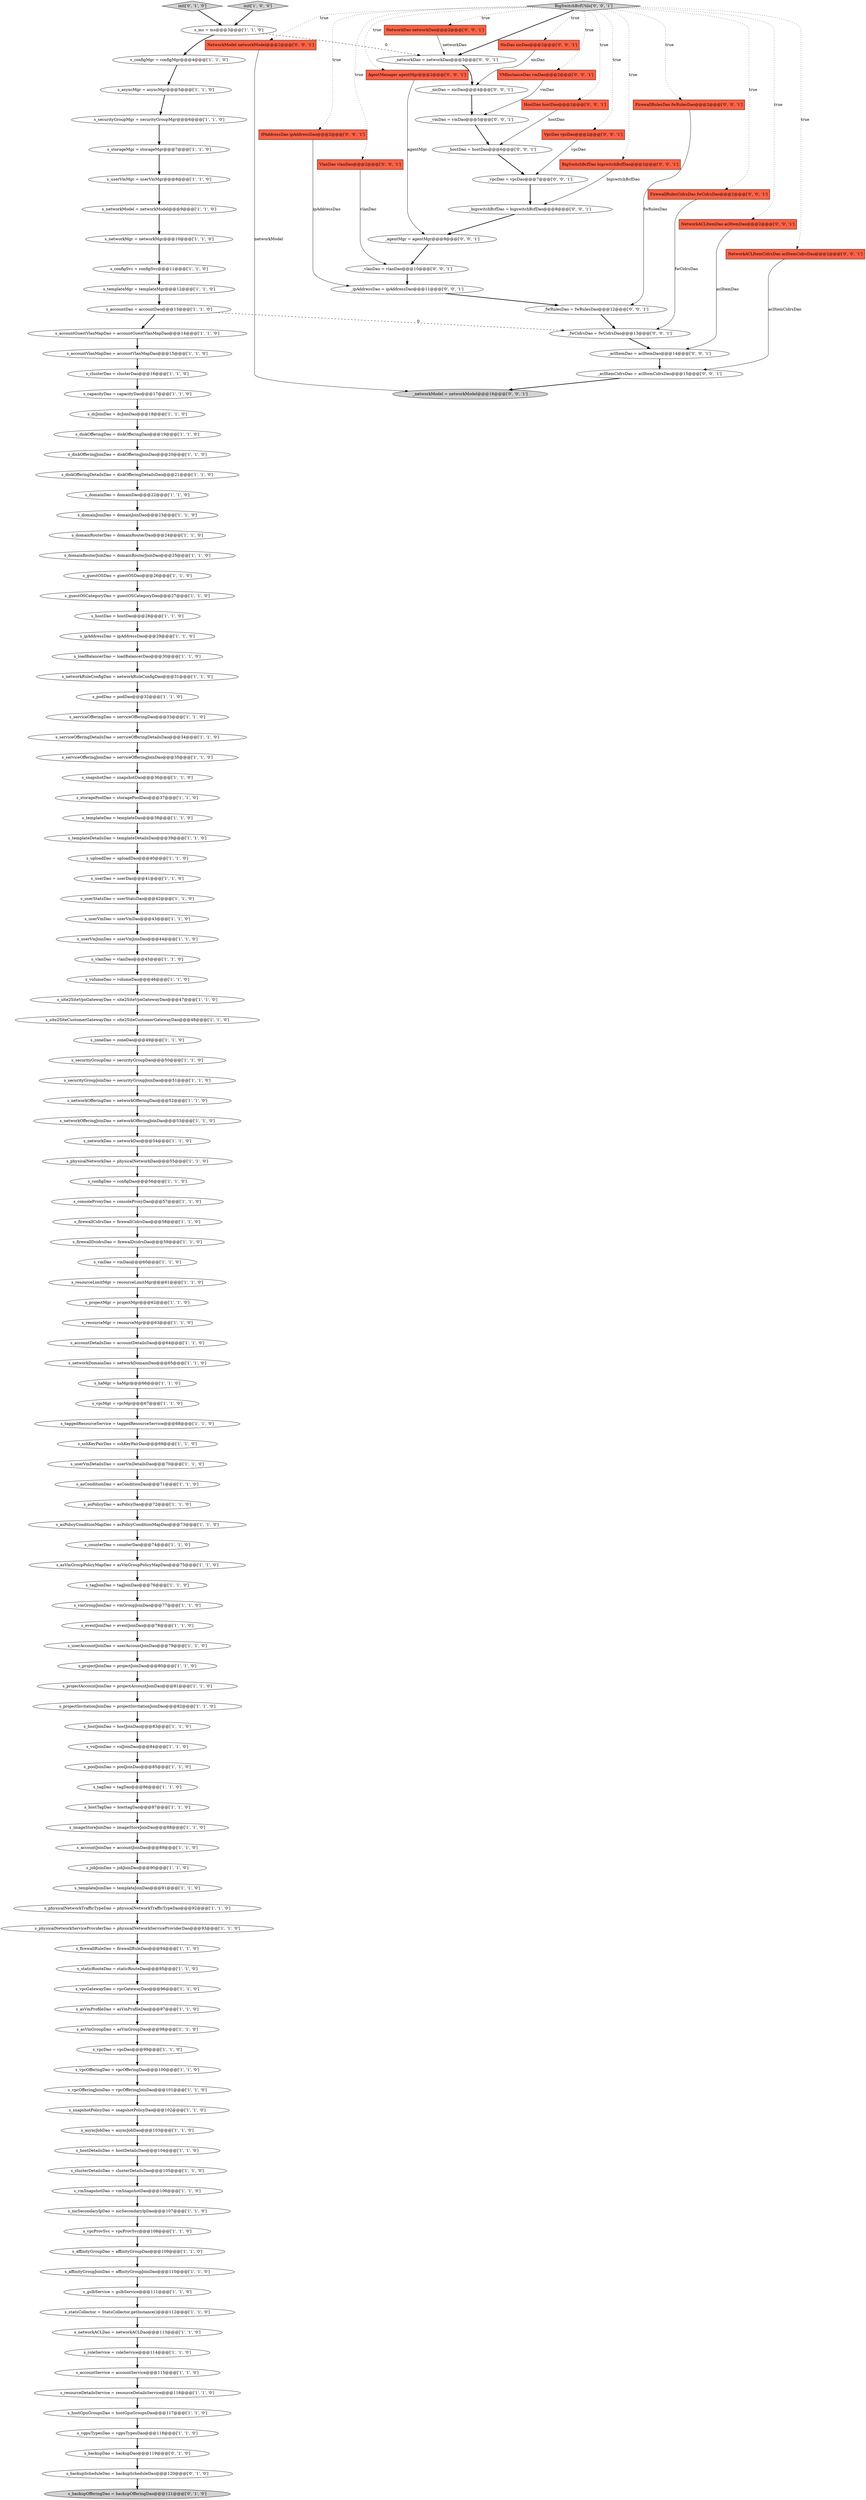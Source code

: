 digraph {
69 [style = filled, label = "s_resourceLimitMgr = resourceLimitMgr@@@61@@@['1', '1', '0']", fillcolor = white, shape = ellipse image = "AAA0AAABBB1BBB"];
97 [style = filled, label = "s_resourceMgr = resourceMgr@@@63@@@['1', '1', '0']", fillcolor = white, shape = ellipse image = "AAA0AAABBB1BBB"];
114 [style = filled, label = "s_userVmJoinDao = userVmJoinDao@@@44@@@['1', '1', '0']", fillcolor = white, shape = ellipse image = "AAA0AAABBB1BBB"];
58 [style = filled, label = "s_roleService = roleService@@@114@@@['1', '1', '0']", fillcolor = white, shape = ellipse image = "AAA0AAABBB1BBB"];
67 [style = filled, label = "s_clusterDetailsDao = clusterDetailsDao@@@105@@@['1', '1', '0']", fillcolor = white, shape = ellipse image = "AAA0AAABBB1BBB"];
11 [style = filled, label = "s_templateDao = templateDao@@@38@@@['1', '1', '0']", fillcolor = white, shape = ellipse image = "AAA0AAABBB1BBB"];
29 [style = filled, label = "s_diskOfferingDetailsDao = diskOfferingDetailsDao@@@21@@@['1', '1', '0']", fillcolor = white, shape = ellipse image = "AAA0AAABBB1BBB"];
81 [style = filled, label = "s_physicalNetworkServiceProviderDao = physicalNetworkServiceProviderDao@@@93@@@['1', '1', '0']", fillcolor = white, shape = ellipse image = "AAA0AAABBB1BBB"];
68 [style = filled, label = "s_firewallRuleDao = firewallRuleDao@@@94@@@['1', '1', '0']", fillcolor = white, shape = ellipse image = "AAA0AAABBB1BBB"];
139 [style = filled, label = "NetworkModel networkModel@@@2@@@['0', '0', '1']", fillcolor = tomato, shape = box image = "AAA0AAABBB3BBB"];
19 [style = filled, label = "s_vmDao = vmDao@@@60@@@['1', '1', '0']", fillcolor = white, shape = ellipse image = "AAA0AAABBB1BBB"];
50 [style = filled, label = "s_eventJoinDao = eventJoinDao@@@78@@@['1', '1', '0']", fillcolor = white, shape = ellipse image = "AAA0AAABBB1BBB"];
132 [style = filled, label = "_networkModel = networkModel@@@16@@@['0', '0', '1']", fillcolor = lightgray, shape = ellipse image = "AAA0AAABBB3BBB"];
134 [style = filled, label = "AgentManager agentMgr@@@2@@@['0', '0', '1']", fillcolor = tomato, shape = box image = "AAA0AAABBB3BBB"];
77 [style = filled, label = "s_userVmDetailsDao = userVmDetailsDao@@@70@@@['1', '1', '0']", fillcolor = white, shape = ellipse image = "AAA0AAABBB1BBB"];
79 [style = filled, label = "s_hostDao = hostDao@@@28@@@['1', '1', '0']", fillcolor = white, shape = ellipse image = "AAA0AAABBB1BBB"];
33 [style = filled, label = "s_templateMgr = templateMgr@@@12@@@['1', '1', '0']", fillcolor = white, shape = ellipse image = "AAA0AAABBB1BBB"];
25 [style = filled, label = "s_networkACLDao = networkACLDao@@@113@@@['1', '1', '0']", fillcolor = white, shape = ellipse image = "AAA0AAABBB1BBB"];
9 [style = filled, label = "s_firewallCidrsDao = firewallCidrsDao@@@58@@@['1', '1', '0']", fillcolor = white, shape = ellipse image = "AAA0AAABBB1BBB"];
74 [style = filled, label = "s_ipAddressDao = ipAddressDao@@@29@@@['1', '1', '0']", fillcolor = white, shape = ellipse image = "AAA0AAABBB1BBB"];
113 [style = filled, label = "s_podDao = podDao@@@32@@@['1', '1', '0']", fillcolor = white, shape = ellipse image = "AAA0AAABBB1BBB"];
119 [style = filled, label = "init['0', '1', '0']", fillcolor = lightgray, shape = diamond image = "AAA0AAABBB2BBB"];
124 [style = filled, label = "NetworkDao networkDao@@@2@@@['0', '0', '1']", fillcolor = tomato, shape = box image = "AAA0AAABBB3BBB"];
34 [style = filled, label = "s_accountDao = accountDao@@@13@@@['1', '1', '0']", fillcolor = white, shape = ellipse image = "AAA0AAABBB1BBB"];
122 [style = filled, label = "_nicDao = nicDao@@@4@@@['0', '0', '1']", fillcolor = white, shape = ellipse image = "AAA0AAABBB3BBB"];
24 [style = filled, label = "s_asPolicyDao = asPolicyDao@@@72@@@['1', '1', '0']", fillcolor = white, shape = ellipse image = "AAA0AAABBB1BBB"];
4 [style = filled, label = "s_vpcGatewayDao = vpcGatewayDao@@@96@@@['1', '1', '0']", fillcolor = white, shape = ellipse image = "AAA0AAABBB1BBB"];
41 [style = filled, label = "s_jobJoinDao = jobJoinDao@@@90@@@['1', '1', '0']", fillcolor = white, shape = ellipse image = "AAA0AAABBB1BBB"];
84 [style = filled, label = "s_accountVlanMapDao = accountVlanMapDao@@@15@@@['1', '1', '0']", fillcolor = white, shape = ellipse image = "AAA0AAABBB1BBB"];
109 [style = filled, label = "s_domainJoinDao = domainJoinDao@@@23@@@['1', '1', '0']", fillcolor = white, shape = ellipse image = "AAA0AAABBB1BBB"];
146 [style = filled, label = "VlanDao vlanDao@@@2@@@['0', '0', '1']", fillcolor = tomato, shape = box image = "AAA0AAABBB3BBB"];
137 [style = filled, label = "_ipAddressDao = ipAddressDao@@@11@@@['0', '0', '1']", fillcolor = white, shape = ellipse image = "AAA0AAABBB3BBB"];
65 [style = filled, label = "s_domainRouterJoinDao = domainRouterJoinDao@@@25@@@['1', '1', '0']", fillcolor = white, shape = ellipse image = "AAA0AAABBB1BBB"];
42 [style = filled, label = "s_poolJoinDao = poolJoinDao@@@85@@@['1', '1', '0']", fillcolor = white, shape = ellipse image = "AAA0AAABBB1BBB"];
71 [style = filled, label = "s_networkDao = networkDao@@@54@@@['1', '1', '0']", fillcolor = white, shape = ellipse image = "AAA0AAABBB1BBB"];
98 [style = filled, label = "s_haMgr = haMgr@@@66@@@['1', '1', '0']", fillcolor = white, shape = ellipse image = "AAA0AAABBB1BBB"];
87 [style = filled, label = "s_dcJoinDao = dcJoinDao@@@18@@@['1', '1', '0']", fillcolor = white, shape = ellipse image = "AAA0AAABBB1BBB"];
133 [style = filled, label = "_fwRulesDao = fwRulesDao@@@12@@@['0', '0', '1']", fillcolor = white, shape = ellipse image = "AAA0AAABBB3BBB"];
12 [style = filled, label = "s_resourceDetailsService = resourceDetailsService@@@116@@@['1', '1', '0']", fillcolor = white, shape = ellipse image = "AAA0AAABBB1BBB"];
22 [style = filled, label = "s_templateDetailsDao = templateDetailsDao@@@39@@@['1', '1', '0']", fillcolor = white, shape = ellipse image = "AAA0AAABBB1BBB"];
121 [style = filled, label = "_aclItemDao = aclItemDao@@@14@@@['0', '0', '1']", fillcolor = white, shape = ellipse image = "AAA0AAABBB3BBB"];
141 [style = filled, label = "_hostDao = hostDao@@@6@@@['0', '0', '1']", fillcolor = white, shape = ellipse image = "AAA0AAABBB3BBB"];
55 [style = filled, label = "s_vpcMgr = vpcMgr@@@67@@@['1', '1', '0']", fillcolor = white, shape = ellipse image = "AAA0AAABBB1BBB"];
60 [style = filled, label = "s_ms = ms@@@3@@@['1', '1', '0']", fillcolor = white, shape = ellipse image = "AAA0AAABBB1BBB"];
94 [style = filled, label = "s_projectInvitationJoinDao = projectInvitationJoinDao@@@82@@@['1', '1', '0']", fillcolor = white, shape = ellipse image = "AAA0AAABBB1BBB"];
102 [style = filled, label = "s_hostJoinDao = hostJoinDao@@@83@@@['1', '1', '0']", fillcolor = white, shape = ellipse image = "AAA0AAABBB1BBB"];
135 [style = filled, label = "FirewallRulesCidrsDao fwCidrsDao@@@2@@@['0', '0', '1']", fillcolor = tomato, shape = box image = "AAA0AAABBB3BBB"];
32 [style = filled, label = "s_accountService = accountService@@@115@@@['1', '1', '0']", fillcolor = white, shape = ellipse image = "AAA0AAABBB1BBB"];
106 [style = filled, label = "s_hostDetailsDao = hostDetailsDao@@@104@@@['1', '1', '0']", fillcolor = white, shape = ellipse image = "AAA0AAABBB1BBB"];
143 [style = filled, label = "_vmDao = vmDao@@@5@@@['0', '0', '1']", fillcolor = white, shape = ellipse image = "AAA0AAABBB3BBB"];
78 [style = filled, label = "s_zoneDao = zoneDao@@@49@@@['1', '1', '0']", fillcolor = white, shape = ellipse image = "AAA0AAABBB1BBB"];
88 [style = filled, label = "s_vmSnapshotDao = vmSnapshotDao@@@106@@@['1', '1', '0']", fillcolor = white, shape = ellipse image = "AAA0AAABBB1BBB"];
44 [style = filled, label = "s_asyncMgr = asyncMgr@@@5@@@['1', '1', '0']", fillcolor = white, shape = ellipse image = "AAA0AAABBB1BBB"];
61 [style = filled, label = "s_loadBalancerDao = loadBalancerDao@@@30@@@['1', '1', '0']", fillcolor = white, shape = ellipse image = "AAA0AAABBB1BBB"];
73 [style = filled, label = "s_projectJoinDao = projectJoinDao@@@80@@@['1', '1', '0']", fillcolor = white, shape = ellipse image = "AAA0AAABBB1BBB"];
13 [style = filled, label = "s_domainRouterDao = domainRouterDao@@@24@@@['1', '1', '0']", fillcolor = white, shape = ellipse image = "AAA0AAABBB1BBB"];
15 [style = filled, label = "s_statsCollector = StatsCollector.getInstance()@@@112@@@['1', '1', '0']", fillcolor = white, shape = ellipse image = "AAA0AAABBB1BBB"];
59 [style = filled, label = "s_snapshotPolicyDao = snapshotPolicyDao@@@102@@@['1', '1', '0']", fillcolor = white, shape = ellipse image = "AAA0AAABBB1BBB"];
45 [style = filled, label = "s_snapshotDao = snapshotDao@@@36@@@['1', '1', '0']", fillcolor = white, shape = ellipse image = "AAA0AAABBB1BBB"];
2 [style = filled, label = "s_capacityDao = capacityDao@@@17@@@['1', '1', '0']", fillcolor = white, shape = ellipse image = "AAA0AAABBB1BBB"];
70 [style = filled, label = "s_uploadDao = uploadDao@@@40@@@['1', '1', '0']", fillcolor = white, shape = ellipse image = "AAA0AAABBB1BBB"];
91 [style = filled, label = "s_affinityGroupDao = affinityGroupDao@@@109@@@['1', '1', '0']", fillcolor = white, shape = ellipse image = "AAA0AAABBB1BBB"];
10 [style = filled, label = "s_vlanDao = vlanDao@@@45@@@['1', '1', '0']", fillcolor = white, shape = ellipse image = "AAA0AAABBB1BBB"];
1 [style = filled, label = "s_physicalNetworkTrafficTypeDao = physicalNetworkTrafficTypeDao@@@92@@@['1', '1', '0']", fillcolor = white, shape = ellipse image = "AAA0AAABBB1BBB"];
75 [style = filled, label = "s_consoleProxyDao = consoleProxyDao@@@57@@@['1', '1', '0']", fillcolor = white, shape = ellipse image = "AAA0AAABBB1BBB"];
28 [style = filled, label = "s_userAccountJoinDao = userAccountJoinDao@@@79@@@['1', '1', '0']", fillcolor = white, shape = ellipse image = "AAA0AAABBB1BBB"];
7 [style = filled, label = "s_asPolicyConditionMapDao = asPolicyConditionMapDao@@@73@@@['1', '1', '0']", fillcolor = white, shape = ellipse image = "AAA0AAABBB1BBB"];
123 [style = filled, label = "_agentMgr = agentMgr@@@9@@@['0', '0', '1']", fillcolor = white, shape = ellipse image = "AAA0AAABBB3BBB"];
103 [style = filled, label = "s_clusterDao = clusterDao@@@16@@@['1', '1', '0']", fillcolor = white, shape = ellipse image = "AAA0AAABBB1BBB"];
52 [style = filled, label = "s_securityGroupJoinDao = securityGroupJoinDao@@@51@@@['1', '1', '0']", fillcolor = white, shape = ellipse image = "AAA0AAABBB1BBB"];
43 [style = filled, label = "s_vmGroupJoinDao = vmGroupJoinDao@@@77@@@['1', '1', '0']", fillcolor = white, shape = ellipse image = "AAA0AAABBB1BBB"];
66 [style = filled, label = "s_networkMgr = networkMgr@@@10@@@['1', '1', '0']", fillcolor = white, shape = ellipse image = "AAA0AAABBB1BBB"];
93 [style = filled, label = "s_templateJoinDao = templateJoinDao@@@91@@@['1', '1', '0']", fillcolor = white, shape = ellipse image = "AAA0AAABBB1BBB"];
85 [style = filled, label = "s_counterDao = counterDao@@@74@@@['1', '1', '0']", fillcolor = white, shape = ellipse image = "AAA0AAABBB1BBB"];
17 [style = filled, label = "s_configMgr = configMgr@@@4@@@['1', '1', '0']", fillcolor = white, shape = ellipse image = "AAA0AAABBB1BBB"];
144 [style = filled, label = "VpcDao vpcDao@@@2@@@['0', '0', '1']", fillcolor = tomato, shape = box image = "AAA0AAABBB3BBB"];
116 [style = filled, label = "s_site2SiteVpnGatewayDao = site2SiteVpnGatewayDao@@@47@@@['1', '1', '0']", fillcolor = white, shape = ellipse image = "AAA0AAABBB1BBB"];
104 [style = filled, label = "s_affinityGroupJoinDao = affinityGroupJoinDao@@@110@@@['1', '1', '0']", fillcolor = white, shape = ellipse image = "AAA0AAABBB1BBB"];
100 [style = filled, label = "s_serviceOfferingJoinDao = serviceOfferingJoinDao@@@35@@@['1', '1', '0']", fillcolor = white, shape = ellipse image = "AAA0AAABBB1BBB"];
54 [style = filled, label = "s_firewallDcidrsDao = firewalDcidrsDao@@@59@@@['1', '1', '0']", fillcolor = white, shape = ellipse image = "AAA0AAABBB1BBB"];
99 [style = filled, label = "s_vgpuTypesDao = vgpuTypesDao@@@118@@@['1', '1', '0']", fillcolor = white, shape = ellipse image = "AAA0AAABBB1BBB"];
6 [style = filled, label = "s_hostTagDao = hosttagDao@@@87@@@['1', '1', '0']", fillcolor = white, shape = ellipse image = "AAA0AAABBB1BBB"];
92 [style = filled, label = "s_asVmGroupPolicyMapDao = asVmGroupPolicyMapDao@@@75@@@['1', '1', '0']", fillcolor = white, shape = ellipse image = "AAA0AAABBB1BBB"];
57 [style = filled, label = "s_vpcProvSvc = vpcProvSvc@@@108@@@['1', '1', '0']", fillcolor = white, shape = ellipse image = "AAA0AAABBB1BBB"];
130 [style = filled, label = "_vpcDao = vpcDao@@@7@@@['0', '0', '1']", fillcolor = white, shape = ellipse image = "AAA0AAABBB3BBB"];
80 [style = filled, label = "s_networkDomainDao = networkDomainDao@@@65@@@['1', '1', '0']", fillcolor = white, shape = ellipse image = "AAA0AAABBB1BBB"];
39 [style = filled, label = "s_userDao = userDao@@@41@@@['1', '1', '0']", fillcolor = white, shape = ellipse image = "AAA0AAABBB1BBB"];
111 [style = filled, label = "s_asVmGroupDao = asVmGroupDao@@@98@@@['1', '1', '0']", fillcolor = white, shape = ellipse image = "AAA0AAABBB1BBB"];
148 [style = filled, label = "IPAddressDao ipAddressDao@@@2@@@['0', '0', '1']", fillcolor = tomato, shape = box image = "AAA0AAABBB3BBB"];
107 [style = filled, label = "s_userVmMgr = userVmMgr@@@8@@@['1', '1', '0']", fillcolor = white, shape = ellipse image = "AAA0AAABBB1BBB"];
30 [style = filled, label = "s_networkOfferingJoinDao = networkOfferingJoinDao@@@53@@@['1', '1', '0']", fillcolor = white, shape = ellipse image = "AAA0AAABBB1BBB"];
83 [style = filled, label = "s_imageStoreJoinDao = imageStoreJoinDao@@@88@@@['1', '1', '0']", fillcolor = white, shape = ellipse image = "AAA0AAABBB1BBB"];
142 [style = filled, label = "_bigswitchBcfDao = bigswitchBcfDao@@@8@@@['0', '0', '1']", fillcolor = white, shape = ellipse image = "AAA0AAABBB3BBB"];
8 [style = filled, label = "s_volJoinDao = volJoinDao@@@84@@@['1', '1', '0']", fillcolor = white, shape = ellipse image = "AAA0AAABBB1BBB"];
90 [style = filled, label = "s_asyncJobDao = asyncJobDao@@@103@@@['1', '1', '0']", fillcolor = white, shape = ellipse image = "AAA0AAABBB1BBB"];
63 [style = filled, label = "s_networkOfferingDao = networkOfferingDao@@@52@@@['1', '1', '0']", fillcolor = white, shape = ellipse image = "AAA0AAABBB1BBB"];
108 [style = filled, label = "s_userVmDao = userVmDao@@@43@@@['1', '1', '0']", fillcolor = white, shape = ellipse image = "AAA0AAABBB1BBB"];
96 [style = filled, label = "s_accountDetailsDao = accountDetailsDao@@@64@@@['1', '1', '0']", fillcolor = white, shape = ellipse image = "AAA0AAABBB1BBB"];
125 [style = filled, label = "_aclItemCidrsDao = aclItemCidrsDao@@@15@@@['0', '0', '1']", fillcolor = white, shape = ellipse image = "AAA0AAABBB3BBB"];
131 [style = filled, label = "_vlanDao = vlanDao@@@10@@@['0', '0', '1']", fillcolor = white, shape = ellipse image = "AAA0AAABBB3BBB"];
145 [style = filled, label = "BigSwitchBcfDao bigswitchBcfDao@@@2@@@['0', '0', '1']", fillcolor = tomato, shape = box image = "AAA0AAABBB3BBB"];
37 [style = filled, label = "s_gslbService = gslbService@@@111@@@['1', '1', '0']", fillcolor = white, shape = ellipse image = "AAA0AAABBB1BBB"];
56 [style = filled, label = "s_networkModel = networkModel@@@9@@@['1', '1', '0']", fillcolor = white, shape = ellipse image = "AAA0AAABBB1BBB"];
51 [style = filled, label = "s_volumeDao = volumeDao@@@46@@@['1', '1', '0']", fillcolor = white, shape = ellipse image = "AAA0AAABBB1BBB"];
40 [style = filled, label = "init['1', '0', '0']", fillcolor = lightgray, shape = diamond image = "AAA0AAABBB1BBB"];
129 [style = filled, label = "_networkDao = networkDao@@@3@@@['0', '0', '1']", fillcolor = white, shape = ellipse image = "AAA0AAABBB3BBB"];
47 [style = filled, label = "s_userStatsDao = userStatsDao@@@42@@@['1', '1', '0']", fillcolor = white, shape = ellipse image = "AAA0AAABBB1BBB"];
35 [style = filled, label = "s_guestOSCategoryDao = guestOSCategoryDao@@@27@@@['1', '1', '0']", fillcolor = white, shape = ellipse image = "AAA0AAABBB1BBB"];
136 [style = filled, label = "_fwCidrsDao = fwCidrsDao@@@13@@@['0', '0', '1']", fillcolor = white, shape = ellipse image = "AAA0AAABBB3BBB"];
5 [style = filled, label = "s_vpcOfferingJoinDao = vpcOfferingJoinDao@@@101@@@['1', '1', '0']", fillcolor = white, shape = ellipse image = "AAA0AAABBB1BBB"];
14 [style = filled, label = "s_nicSecondaryIpDao = nicSecondaryIpDao@@@107@@@['1', '1', '0']", fillcolor = white, shape = ellipse image = "AAA0AAABBB1BBB"];
20 [style = filled, label = "s_accountGuestVlanMapDao = accountGuestVlanMapDao@@@14@@@['1', '1', '0']", fillcolor = white, shape = ellipse image = "AAA0AAABBB1BBB"];
48 [style = filled, label = "s_site2SiteCustomerGatewayDao = site2SiteCustomerGatewayDao@@@48@@@['1', '1', '0']", fillcolor = white, shape = ellipse image = "AAA0AAABBB1BBB"];
101 [style = filled, label = "s_storageMgr = storageMgr@@@7@@@['1', '1', '0']", fillcolor = white, shape = ellipse image = "AAA0AAABBB1BBB"];
110 [style = filled, label = "s_projectAccountJoinDao = projectAccountJoinDao@@@81@@@['1', '1', '0']", fillcolor = white, shape = ellipse image = "AAA0AAABBB1BBB"];
64 [style = filled, label = "s_accountJoinDao = accountJoinDao@@@89@@@['1', '1', '0']", fillcolor = white, shape = ellipse image = "AAA0AAABBB1BBB"];
49 [style = filled, label = "s_diskOfferingJoinDao = diskOfferingJoinDao@@@20@@@['1', '1', '0']", fillcolor = white, shape = ellipse image = "AAA0AAABBB1BBB"];
86 [style = filled, label = "s_securityGroupMgr = securityGroupMgr@@@6@@@['1', '1', '0']", fillcolor = white, shape = ellipse image = "AAA0AAABBB1BBB"];
36 [style = filled, label = "s_vpcDao = vpcDao@@@99@@@['1', '1', '0']", fillcolor = white, shape = ellipse image = "AAA0AAABBB1BBB"];
38 [style = filled, label = "s_taggedResourceService = taggedResourceService@@@68@@@['1', '1', '0']", fillcolor = white, shape = ellipse image = "AAA0AAABBB1BBB"];
89 [style = filled, label = "s_diskOfferingDao = diskOfferingDao@@@19@@@['1', '1', '0']", fillcolor = white, shape = ellipse image = "AAA0AAABBB1BBB"];
46 [style = filled, label = "s_staticRouteDao = staticRouteDao@@@95@@@['1', '1', '0']", fillcolor = white, shape = ellipse image = "AAA0AAABBB1BBB"];
82 [style = filled, label = "s_storagePoolDao = storagePoolDao@@@37@@@['1', '1', '0']", fillcolor = white, shape = ellipse image = "AAA0AAABBB1BBB"];
23 [style = filled, label = "s_sshKeyPairDao = sshKeyPairDao@@@69@@@['1', '1', '0']", fillcolor = white, shape = ellipse image = "AAA0AAABBB1BBB"];
105 [style = filled, label = "s_projectMgr = projectMgr@@@62@@@['1', '1', '0']", fillcolor = white, shape = ellipse image = "AAA0AAABBB1BBB"];
120 [style = filled, label = "s_backupDao = backupDao@@@119@@@['0', '1', '0']", fillcolor = white, shape = ellipse image = "AAA1AAABBB2BBB"];
31 [style = filled, label = "s_physicalNetworkDao = physicalNetworkDao@@@55@@@['1', '1', '0']", fillcolor = white, shape = ellipse image = "AAA0AAABBB1BBB"];
112 [style = filled, label = "s_asConditionDao = asConditionDao@@@71@@@['1', '1', '0']", fillcolor = white, shape = ellipse image = "AAA0AAABBB1BBB"];
147 [style = filled, label = "NetworkACLItemDao aclItemDao@@@2@@@['0', '0', '1']", fillcolor = tomato, shape = box image = "AAA0AAABBB3BBB"];
115 [style = filled, label = "s_domainDao = domainDao@@@22@@@['1', '1', '0']", fillcolor = white, shape = ellipse image = "AAA0AAABBB1BBB"];
26 [style = filled, label = "s_guestOSDao = guestOSDao@@@26@@@['1', '1', '0']", fillcolor = white, shape = ellipse image = "AAA0AAABBB1BBB"];
16 [style = filled, label = "s_securityGroupDao = securityGroupDao@@@50@@@['1', '1', '0']", fillcolor = white, shape = ellipse image = "AAA0AAABBB1BBB"];
76 [style = filled, label = "s_tagJoinDao = tagJoinDao@@@76@@@['1', '1', '0']", fillcolor = white, shape = ellipse image = "AAA0AAABBB1BBB"];
140 [style = filled, label = "BigSwitchBcfUtils['0', '0', '1']", fillcolor = lightgray, shape = diamond image = "AAA0AAABBB3BBB"];
3 [style = filled, label = "s_networkRuleConfigDao = networkRuleConfigDao@@@31@@@['1', '1', '0']", fillcolor = white, shape = ellipse image = "AAA0AAABBB1BBB"];
128 [style = filled, label = "FirewallRulesDao fwRulesDao@@@2@@@['0', '0', '1']", fillcolor = tomato, shape = box image = "AAA0AAABBB3BBB"];
0 [style = filled, label = "s_configDao = configDao@@@56@@@['1', '1', '0']", fillcolor = white, shape = ellipse image = "AAA0AAABBB1BBB"];
72 [style = filled, label = "s_vpcOfferingDao = vpcOfferingDao@@@100@@@['1', '1', '0']", fillcolor = white, shape = ellipse image = "AAA0AAABBB1BBB"];
127 [style = filled, label = "NicDao nicDao@@@2@@@['0', '0', '1']", fillcolor = tomato, shape = box image = "AAA0AAABBB3BBB"];
18 [style = filled, label = "s_serviceOfferingDetailsDao = serviceOfferingDetailsDao@@@34@@@['1', '1', '0']", fillcolor = white, shape = ellipse image = "AAA0AAABBB1BBB"];
53 [style = filled, label = "s_tagDao = tagDao@@@86@@@['1', '1', '0']", fillcolor = white, shape = ellipse image = "AAA0AAABBB1BBB"];
118 [style = filled, label = "s_backupScheduleDao = backupScheduleDao@@@120@@@['0', '1', '0']", fillcolor = white, shape = ellipse image = "AAA1AAABBB2BBB"];
149 [style = filled, label = "NetworkACLItemCidrsDao aclItemCidrsDao@@@2@@@['0', '0', '1']", fillcolor = tomato, shape = box image = "AAA0AAABBB3BBB"];
138 [style = filled, label = "VMInstanceDao vmDao@@@2@@@['0', '0', '1']", fillcolor = tomato, shape = box image = "AAA0AAABBB3BBB"];
95 [style = filled, label = "s_serviceOfferingDao = serviceOfferingDao@@@33@@@['1', '1', '0']", fillcolor = white, shape = ellipse image = "AAA0AAABBB1BBB"];
117 [style = filled, label = "s_backupOfferingDao = backupOfferingDao@@@121@@@['0', '1', '0']", fillcolor = lightgray, shape = ellipse image = "AAA1AAABBB2BBB"];
21 [style = filled, label = "s_hostGpuGroupsDao = hostGpuGroupsDao@@@117@@@['1', '1', '0']", fillcolor = white, shape = ellipse image = "AAA0AAABBB1BBB"];
126 [style = filled, label = "HostDao hostDao@@@2@@@['0', '0', '1']", fillcolor = tomato, shape = box image = "AAA0AAABBB3BBB"];
27 [style = filled, label = "s_configSvc = configSvc@@@11@@@['1', '1', '0']", fillcolor = white, shape = ellipse image = "AAA0AAABBB1BBB"];
62 [style = filled, label = "s_asVmProfileDao = asVmProfileDao@@@97@@@['1', '1', '0']", fillcolor = white, shape = ellipse image = "AAA0AAABBB1BBB"];
14->57 [style = bold, label=""];
64->41 [style = bold, label=""];
11->22 [style = bold, label=""];
36->72 [style = bold, label=""];
25->58 [style = bold, label=""];
138->143 [style = solid, label="vmDao"];
60->129 [style = dashed, label="0"];
131->137 [style = bold, label=""];
50->28 [style = bold, label=""];
44->86 [style = bold, label=""];
148->137 [style = solid, label="ipAddressDao"];
26->35 [style = bold, label=""];
91->104 [style = bold, label=""];
33->34 [style = bold, label=""];
45->82 [style = bold, label=""];
16->52 [style = bold, label=""];
78->16 [style = bold, label=""];
23->77 [style = bold, label=""];
41->93 [style = bold, label=""];
34->20 [style = bold, label=""];
143->141 [style = bold, label=""];
93->1 [style = bold, label=""];
47->108 [style = bold, label=""];
63->30 [style = bold, label=""];
4->62 [style = bold, label=""];
81->68 [style = bold, label=""];
119->60 [style = bold, label=""];
144->130 [style = solid, label="vpcDao"];
77->112 [style = bold, label=""];
142->123 [style = bold, label=""];
18->100 [style = bold, label=""];
140->145 [style = dotted, label="true"];
109->13 [style = bold, label=""];
39->47 [style = bold, label=""];
68->46 [style = bold, label=""];
133->136 [style = bold, label=""];
140->127 [style = dotted, label="true"];
100->45 [style = bold, label=""];
53->6 [style = bold, label=""];
22->70 [style = bold, label=""];
48->78 [style = bold, label=""];
15->25 [style = bold, label=""];
69->105 [style = bold, label=""];
52->63 [style = bold, label=""];
82->11 [style = bold, label=""];
28->73 [style = bold, label=""];
19->69 [style = bold, label=""];
122->143 [style = bold, label=""];
141->130 [style = bold, label=""];
140->139 [style = dotted, label="true"];
96->80 [style = bold, label=""];
55->38 [style = bold, label=""];
114->10 [style = bold, label=""];
115->109 [style = bold, label=""];
140->149 [style = dotted, label="true"];
27->33 [style = bold, label=""];
98->55 [style = bold, label=""];
24->7 [style = bold, label=""];
43->50 [style = bold, label=""];
8->42 [style = bold, label=""];
5->59 [style = bold, label=""];
87->89 [style = bold, label=""];
79->74 [style = bold, label=""];
146->131 [style = solid, label="vlanDao"];
130->142 [style = bold, label=""];
125->132 [style = bold, label=""];
85->92 [style = bold, label=""];
57->91 [style = bold, label=""];
10->51 [style = bold, label=""];
99->120 [style = bold, label=""];
66->27 [style = bold, label=""];
88->14 [style = bold, label=""];
21->99 [style = bold, label=""];
51->116 [style = bold, label=""];
38->23 [style = bold, label=""];
84->103 [style = bold, label=""];
75->9 [style = bold, label=""];
110->94 [style = bold, label=""];
49->29 [style = bold, label=""];
103->2 [style = bold, label=""];
90->106 [style = bold, label=""];
102->8 [style = bold, label=""];
62->111 [style = bold, label=""];
140->129 [style = bold, label=""];
58->32 [style = bold, label=""];
113->95 [style = bold, label=""];
101->107 [style = bold, label=""];
120->118 [style = bold, label=""];
46->4 [style = bold, label=""];
80->98 [style = bold, label=""];
76->43 [style = bold, label=""];
67->88 [style = bold, label=""];
140->134 [style = dotted, label="true"];
35->79 [style = bold, label=""];
54->19 [style = bold, label=""];
72->5 [style = bold, label=""];
70->39 [style = bold, label=""];
92->76 [style = bold, label=""];
129->122 [style = bold, label=""];
73->110 [style = bold, label=""];
123->131 [style = bold, label=""];
42->53 [style = bold, label=""];
140->124 [style = dotted, label="true"];
104->37 [style = bold, label=""];
97->96 [style = bold, label=""];
126->141 [style = solid, label="hostDao"];
60->17 [style = bold, label=""];
71->31 [style = bold, label=""];
95->18 [style = bold, label=""];
13->65 [style = bold, label=""];
135->136 [style = solid, label="fwCidrsDao"];
140->138 [style = dotted, label="true"];
139->132 [style = solid, label="networkModel"];
128->133 [style = solid, label="fwRulesDao"];
17->44 [style = bold, label=""];
3->113 [style = bold, label=""];
116->48 [style = bold, label=""];
140->146 [style = dotted, label="true"];
140->148 [style = dotted, label="true"];
105->97 [style = bold, label=""];
121->125 [style = bold, label=""];
140->135 [style = dotted, label="true"];
94->102 [style = bold, label=""];
37->15 [style = bold, label=""];
2->87 [style = bold, label=""];
61->3 [style = bold, label=""];
111->36 [style = bold, label=""];
112->24 [style = bold, label=""];
147->121 [style = solid, label="aclItemDao"];
32->12 [style = bold, label=""];
30->71 [style = bold, label=""];
140->126 [style = dotted, label="true"];
34->136 [style = dashed, label="0"];
12->21 [style = bold, label=""];
29->115 [style = bold, label=""];
20->84 [style = bold, label=""];
74->61 [style = bold, label=""];
136->121 [style = bold, label=""];
65->26 [style = bold, label=""];
6->83 [style = bold, label=""];
137->133 [style = bold, label=""];
56->66 [style = bold, label=""];
86->101 [style = bold, label=""];
0->75 [style = bold, label=""];
1->81 [style = bold, label=""];
124->129 [style = solid, label="networkDao"];
106->67 [style = bold, label=""];
140->144 [style = dotted, label="true"];
127->122 [style = solid, label="nicDao"];
118->117 [style = bold, label=""];
134->123 [style = solid, label="agentMgr"];
149->125 [style = solid, label="aclItemCidrsDao"];
7->85 [style = bold, label=""];
140->128 [style = dotted, label="true"];
83->64 [style = bold, label=""];
40->60 [style = bold, label=""];
107->56 [style = bold, label=""];
89->49 [style = bold, label=""];
108->114 [style = bold, label=""];
59->90 [style = bold, label=""];
145->142 [style = solid, label="bigswitchBcfDao"];
9->54 [style = bold, label=""];
140->147 [style = dotted, label="true"];
31->0 [style = bold, label=""];
}
